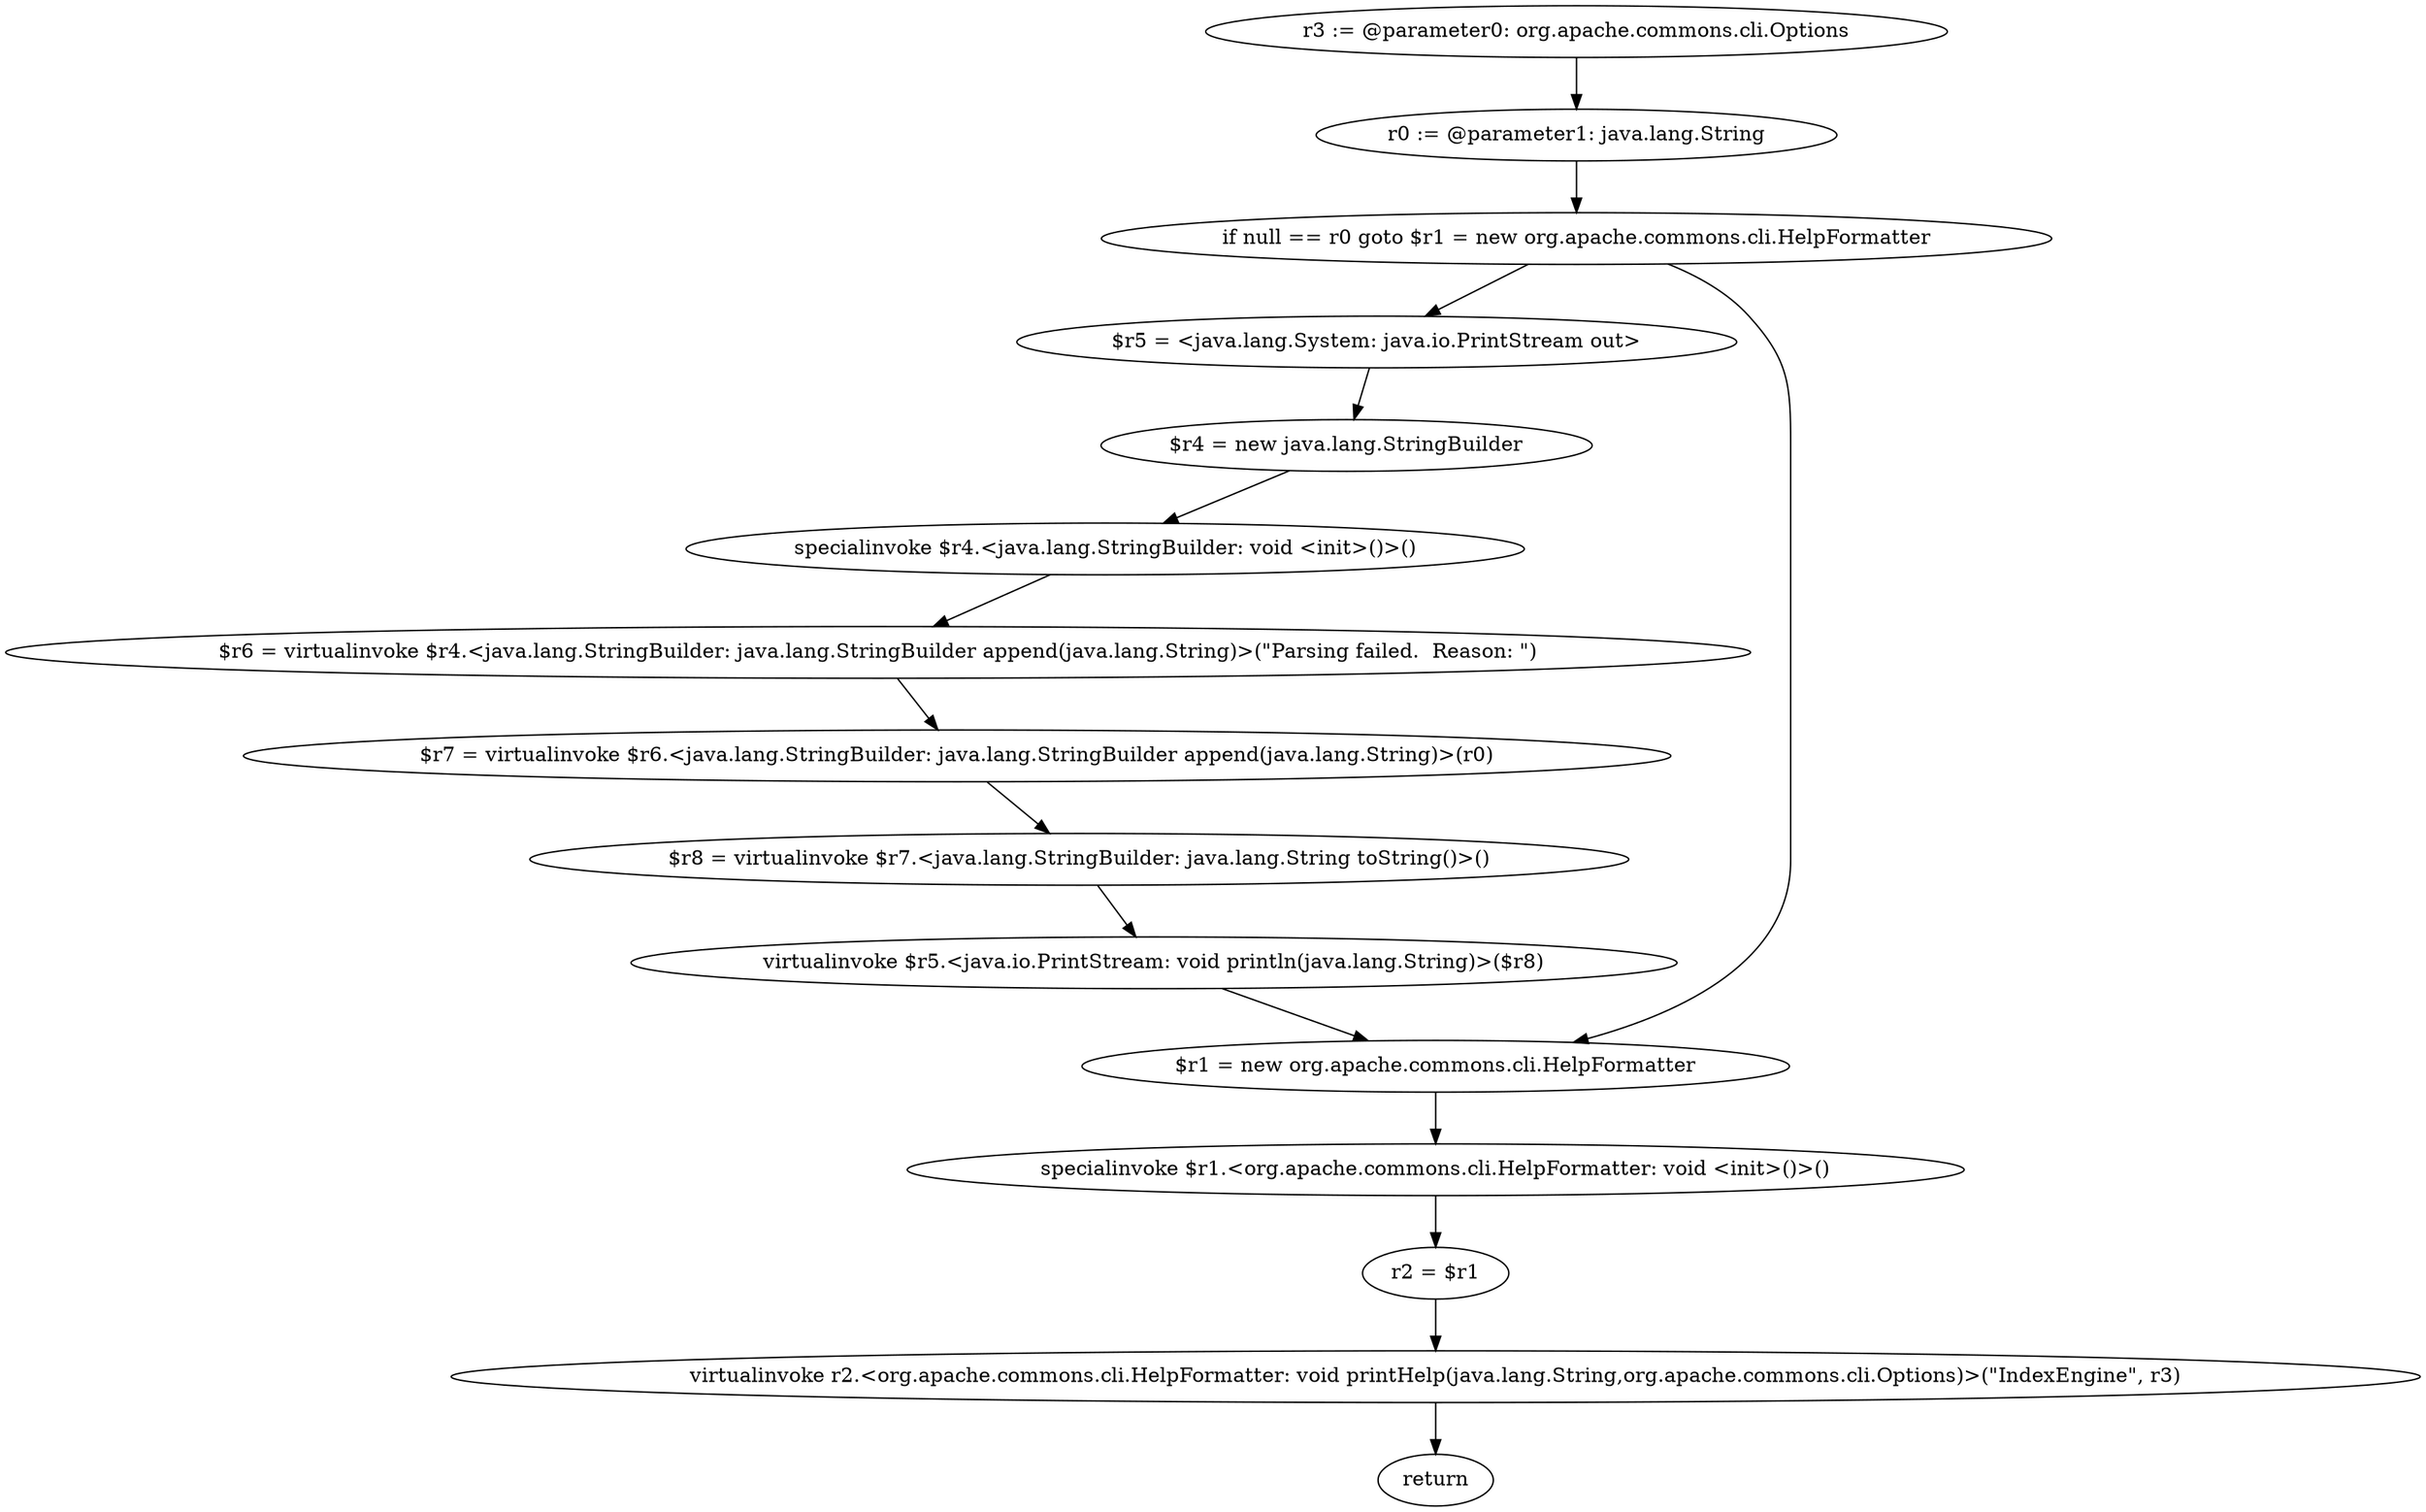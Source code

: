 digraph "unitGraph" {
    "r3 := @parameter0: org.apache.commons.cli.Options"
    "r0 := @parameter1: java.lang.String"
    "if null == r0 goto $r1 = new org.apache.commons.cli.HelpFormatter"
    "$r5 = <java.lang.System: java.io.PrintStream out>"
    "$r4 = new java.lang.StringBuilder"
    "specialinvoke $r4.<java.lang.StringBuilder: void <init>()>()"
    "$r6 = virtualinvoke $r4.<java.lang.StringBuilder: java.lang.StringBuilder append(java.lang.String)>(\"Parsing failed.  Reason: \")"
    "$r7 = virtualinvoke $r6.<java.lang.StringBuilder: java.lang.StringBuilder append(java.lang.String)>(r0)"
    "$r8 = virtualinvoke $r7.<java.lang.StringBuilder: java.lang.String toString()>()"
    "virtualinvoke $r5.<java.io.PrintStream: void println(java.lang.String)>($r8)"
    "$r1 = new org.apache.commons.cli.HelpFormatter"
    "specialinvoke $r1.<org.apache.commons.cli.HelpFormatter: void <init>()>()"
    "r2 = $r1"
    "virtualinvoke r2.<org.apache.commons.cli.HelpFormatter: void printHelp(java.lang.String,org.apache.commons.cli.Options)>(\"IndexEngine\", r3)"
    "return"
    "r3 := @parameter0: org.apache.commons.cli.Options"->"r0 := @parameter1: java.lang.String";
    "r0 := @parameter1: java.lang.String"->"if null == r0 goto $r1 = new org.apache.commons.cli.HelpFormatter";
    "if null == r0 goto $r1 = new org.apache.commons.cli.HelpFormatter"->"$r5 = <java.lang.System: java.io.PrintStream out>";
    "if null == r0 goto $r1 = new org.apache.commons.cli.HelpFormatter"->"$r1 = new org.apache.commons.cli.HelpFormatter";
    "$r5 = <java.lang.System: java.io.PrintStream out>"->"$r4 = new java.lang.StringBuilder";
    "$r4 = new java.lang.StringBuilder"->"specialinvoke $r4.<java.lang.StringBuilder: void <init>()>()";
    "specialinvoke $r4.<java.lang.StringBuilder: void <init>()>()"->"$r6 = virtualinvoke $r4.<java.lang.StringBuilder: java.lang.StringBuilder append(java.lang.String)>(\"Parsing failed.  Reason: \")";
    "$r6 = virtualinvoke $r4.<java.lang.StringBuilder: java.lang.StringBuilder append(java.lang.String)>(\"Parsing failed.  Reason: \")"->"$r7 = virtualinvoke $r6.<java.lang.StringBuilder: java.lang.StringBuilder append(java.lang.String)>(r0)";
    "$r7 = virtualinvoke $r6.<java.lang.StringBuilder: java.lang.StringBuilder append(java.lang.String)>(r0)"->"$r8 = virtualinvoke $r7.<java.lang.StringBuilder: java.lang.String toString()>()";
    "$r8 = virtualinvoke $r7.<java.lang.StringBuilder: java.lang.String toString()>()"->"virtualinvoke $r5.<java.io.PrintStream: void println(java.lang.String)>($r8)";
    "virtualinvoke $r5.<java.io.PrintStream: void println(java.lang.String)>($r8)"->"$r1 = new org.apache.commons.cli.HelpFormatter";
    "$r1 = new org.apache.commons.cli.HelpFormatter"->"specialinvoke $r1.<org.apache.commons.cli.HelpFormatter: void <init>()>()";
    "specialinvoke $r1.<org.apache.commons.cli.HelpFormatter: void <init>()>()"->"r2 = $r1";
    "r2 = $r1"->"virtualinvoke r2.<org.apache.commons.cli.HelpFormatter: void printHelp(java.lang.String,org.apache.commons.cli.Options)>(\"IndexEngine\", r3)";
    "virtualinvoke r2.<org.apache.commons.cli.HelpFormatter: void printHelp(java.lang.String,org.apache.commons.cli.Options)>(\"IndexEngine\", r3)"->"return";
}
